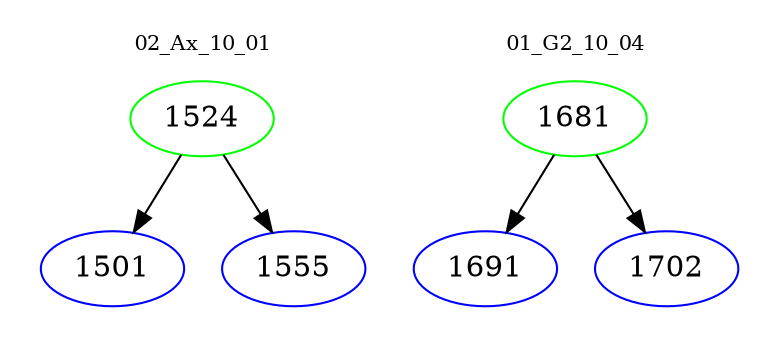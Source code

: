 digraph{
subgraph cluster_0 {
color = white
label = "02_Ax_10_01";
fontsize=10;
T0_1524 [label="1524", color="green"]
T0_1524 -> T0_1501 [color="black"]
T0_1501 [label="1501", color="blue"]
T0_1524 -> T0_1555 [color="black"]
T0_1555 [label="1555", color="blue"]
}
subgraph cluster_1 {
color = white
label = "01_G2_10_04";
fontsize=10;
T1_1681 [label="1681", color="green"]
T1_1681 -> T1_1691 [color="black"]
T1_1691 [label="1691", color="blue"]
T1_1681 -> T1_1702 [color="black"]
T1_1702 [label="1702", color="blue"]
}
}
